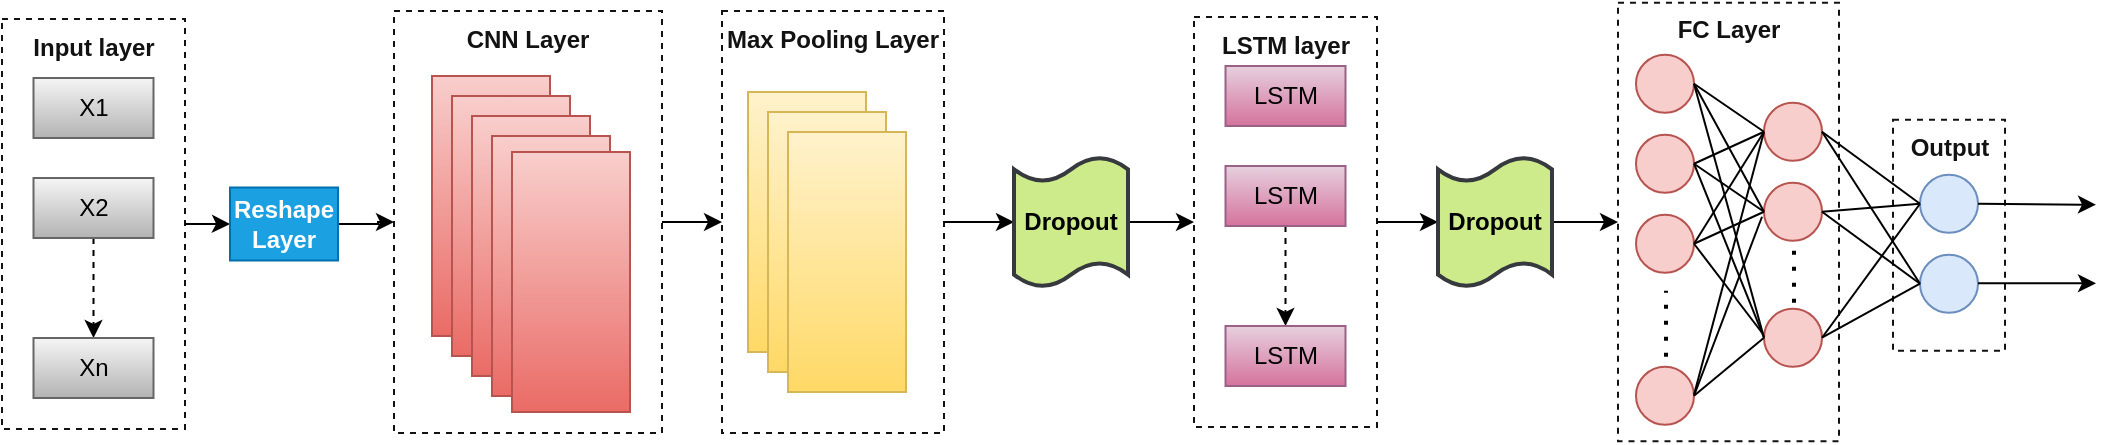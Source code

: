 <mxfile version="21.5.1" type="github">
  <diagram name="Trang-1" id="93C8ARH71gQQAzw3Q0bI">
    <mxGraphModel dx="1434" dy="774" grid="0" gridSize="10" guides="1" tooltips="1" connect="1" arrows="1" fold="1" page="1" pageScale="1" pageWidth="3000" pageHeight="5000" math="0" shadow="0">
      <root>
        <mxCell id="0" />
        <mxCell id="1" parent="0" />
        <mxCell id="fIrqFg0aEj946vDmYM8f-79" value="&lt;b&gt;Output&lt;/b&gt;" style="fillColor=none;strokeColor=#121212;dashed=1;verticalAlign=top;fontStyle=0;fontColor=#121212;whiteSpace=wrap;html=1;" vertex="1" parent="1">
          <mxGeometry x="1067.5" y="270.87" width="56" height="115.5" as="geometry" />
        </mxCell>
        <mxCell id="fIrqFg0aEj946vDmYM8f-78" value="&lt;b&gt;FC Layer&lt;/b&gt;" style="fillColor=none;strokeColor=#121212;dashed=1;verticalAlign=top;fontStyle=0;fontColor=#121212;whiteSpace=wrap;html=1;" vertex="1" parent="1">
          <mxGeometry x="930" y="212.37" width="110.5" height="219.25" as="geometry" />
        </mxCell>
        <mxCell id="fIrqFg0aEj946vDmYM8f-36" value="&lt;b&gt;LSTM layer&lt;/b&gt;" style="fillColor=none;strokeColor=#121212;dashed=1;verticalAlign=top;fontStyle=0;fontColor=#121212;whiteSpace=wrap;html=1;" vertex="1" parent="1">
          <mxGeometry x="718" y="219.5" width="91.5" height="205" as="geometry" />
        </mxCell>
        <mxCell id="fIrqFg0aEj946vDmYM8f-30" value="&lt;b&gt;Max Pooling Layer&lt;/b&gt;" style="fillColor=none;strokeColor=#121212;dashed=1;verticalAlign=top;fontStyle=0;fontColor=#121212;whiteSpace=wrap;html=1;" vertex="1" parent="1">
          <mxGeometry x="482" y="216.5" width="111" height="211" as="geometry" />
        </mxCell>
        <mxCell id="fIrqFg0aEj946vDmYM8f-22" value="&lt;b&gt;CNN Layer&lt;/b&gt;" style="fillColor=none;strokeColor=#121212;dashed=1;verticalAlign=top;fontStyle=0;fontColor=#121212;whiteSpace=wrap;html=1;" vertex="1" parent="1">
          <mxGeometry x="318" y="216.5" width="134" height="211" as="geometry" />
        </mxCell>
        <mxCell id="fIrqFg0aEj946vDmYM8f-9" value="&lt;b&gt;Input layer&lt;/b&gt;" style="fillColor=none;strokeColor=#121212;dashed=1;verticalAlign=top;fontStyle=0;fontColor=#121212;whiteSpace=wrap;html=1;" vertex="1" parent="1">
          <mxGeometry x="122" y="220.5" width="91.5" height="205" as="geometry" />
        </mxCell>
        <mxCell id="fIrqFg0aEj946vDmYM8f-2" value="X1" style="rounded=0;whiteSpace=wrap;html=1;fillColor=#f5f5f5;strokeColor=#666666;gradientColor=#b3b3b3;" vertex="1" parent="1">
          <mxGeometry x="137.75" y="250" width="60" height="30" as="geometry" />
        </mxCell>
        <mxCell id="fIrqFg0aEj946vDmYM8f-5" value="" style="edgeStyle=orthogonalEdgeStyle;rounded=0;orthogonalLoop=1;jettySize=auto;html=1;dashed=1;" edge="1" parent="1" source="fIrqFg0aEj946vDmYM8f-3" target="fIrqFg0aEj946vDmYM8f-4">
          <mxGeometry relative="1" as="geometry" />
        </mxCell>
        <mxCell id="fIrqFg0aEj946vDmYM8f-3" value="X2" style="rounded=0;whiteSpace=wrap;html=1;fillColor=#f5f5f5;strokeColor=#666666;gradientColor=#b3b3b3;" vertex="1" parent="1">
          <mxGeometry x="137.75" y="300" width="60" height="30" as="geometry" />
        </mxCell>
        <mxCell id="fIrqFg0aEj946vDmYM8f-4" value="Xn" style="rounded=0;whiteSpace=wrap;html=1;fillColor=#f5f5f5;strokeColor=#666666;gradientColor=#b3b3b3;" vertex="1" parent="1">
          <mxGeometry x="137.75" y="380" width="60" height="30" as="geometry" />
        </mxCell>
        <mxCell id="fIrqFg0aEj946vDmYM8f-12" value="" style="rounded=0;whiteSpace=wrap;html=1;fillColor=#f8cecc;strokeColor=#b85450;gradientColor=#ea6b66;" vertex="1" parent="1">
          <mxGeometry x="337" y="249" width="59" height="130" as="geometry" />
        </mxCell>
        <mxCell id="fIrqFg0aEj946vDmYM8f-13" value="" style="rounded=0;whiteSpace=wrap;html=1;fillColor=#f8cecc;strokeColor=#b85450;gradientColor=#ea6b66;" vertex="1" parent="1">
          <mxGeometry x="347" y="259" width="59" height="130" as="geometry" />
        </mxCell>
        <mxCell id="fIrqFg0aEj946vDmYM8f-14" value="" style="rounded=0;whiteSpace=wrap;html=1;fillColor=#f8cecc;strokeColor=#b85450;gradientColor=#ea6b66;" vertex="1" parent="1">
          <mxGeometry x="357" y="269" width="59" height="130" as="geometry" />
        </mxCell>
        <mxCell id="fIrqFg0aEj946vDmYM8f-15" value="" style="rounded=0;whiteSpace=wrap;html=1;fillColor=#f8cecc;strokeColor=#b85450;gradientColor=#ea6b66;" vertex="1" parent="1">
          <mxGeometry x="367" y="279" width="59" height="130" as="geometry" />
        </mxCell>
        <mxCell id="fIrqFg0aEj946vDmYM8f-16" value="" style="rounded=0;whiteSpace=wrap;html=1;fillColor=#f8cecc;strokeColor=#b85450;gradientColor=#ea6b66;" vertex="1" parent="1">
          <mxGeometry x="377" y="287" width="59" height="130" as="geometry" />
        </mxCell>
        <mxCell id="fIrqFg0aEj946vDmYM8f-17" value="" style="rounded=0;whiteSpace=wrap;html=1;fillColor=#fff2cc;strokeColor=#d6b656;gradientColor=#ffd966;" vertex="1" parent="1">
          <mxGeometry x="495" y="257" width="59" height="130" as="geometry" />
        </mxCell>
        <mxCell id="fIrqFg0aEj946vDmYM8f-18" value="" style="rounded=0;whiteSpace=wrap;html=1;fillColor=#fff2cc;strokeColor=#d6b656;gradientColor=#ffd966;" vertex="1" parent="1">
          <mxGeometry x="505" y="267" width="59" height="130" as="geometry" />
        </mxCell>
        <mxCell id="fIrqFg0aEj946vDmYM8f-19" value="" style="rounded=0;whiteSpace=wrap;html=1;fillColor=#fff2cc;strokeColor=#d6b656;gradientColor=#ffd966;" vertex="1" parent="1">
          <mxGeometry x="515" y="277" width="59" height="130" as="geometry" />
        </mxCell>
        <mxCell id="fIrqFg0aEj946vDmYM8f-31" value="" style="edgeStyle=orthogonalEdgeStyle;rounded=0;orthogonalLoop=1;jettySize=auto;html=1;" edge="1" parent="1" source="fIrqFg0aEj946vDmYM8f-22" target="fIrqFg0aEj946vDmYM8f-30">
          <mxGeometry relative="1" as="geometry" />
        </mxCell>
        <mxCell id="fIrqFg0aEj946vDmYM8f-29" value="" style="edgeStyle=orthogonalEdgeStyle;rounded=0;orthogonalLoop=1;jettySize=auto;html=1;" edge="1" parent="1" source="fIrqFg0aEj946vDmYM8f-9" target="fIrqFg0aEj946vDmYM8f-27">
          <mxGeometry relative="1" as="geometry">
            <mxPoint x="219" y="323" as="sourcePoint" />
            <mxPoint x="374" y="323" as="targetPoint" />
          </mxGeometry>
        </mxCell>
        <mxCell id="fIrqFg0aEj946vDmYM8f-92" value="" style="edgeStyle=orthogonalEdgeStyle;rounded=0;orthogonalLoop=1;jettySize=auto;html=1;" edge="1" parent="1" source="fIrqFg0aEj946vDmYM8f-27" target="fIrqFg0aEj946vDmYM8f-22">
          <mxGeometry relative="1" as="geometry" />
        </mxCell>
        <mxCell id="fIrqFg0aEj946vDmYM8f-27" value="&lt;b&gt;Reshape Layer&lt;/b&gt;" style="rounded=0;whiteSpace=wrap;html=1;fillColor=#1ba1e2;strokeColor=#006EAF;fontColor=#ffffff;" vertex="1" parent="1">
          <mxGeometry x="236" y="304.75" width="54" height="36.5" as="geometry" />
        </mxCell>
        <mxCell id="fIrqFg0aEj946vDmYM8f-87" value="" style="edgeStyle=orthogonalEdgeStyle;rounded=0;orthogonalLoop=1;jettySize=auto;html=1;" edge="1" parent="1" source="fIrqFg0aEj946vDmYM8f-30" target="fIrqFg0aEj946vDmYM8f-84">
          <mxGeometry relative="1" as="geometry" />
        </mxCell>
        <mxCell id="fIrqFg0aEj946vDmYM8f-32" value="LSTM" style="rounded=0;whiteSpace=wrap;html=1;fillColor=#e6d0de;strokeColor=#996185;gradientColor=#d5739d;" vertex="1" parent="1">
          <mxGeometry x="733.75" y="244" width="60" height="30" as="geometry" />
        </mxCell>
        <mxCell id="fIrqFg0aEj946vDmYM8f-33" value="" style="edgeStyle=orthogonalEdgeStyle;rounded=0;orthogonalLoop=1;jettySize=auto;html=1;dashed=1;" edge="1" parent="1" source="fIrqFg0aEj946vDmYM8f-34" target="fIrqFg0aEj946vDmYM8f-35">
          <mxGeometry relative="1" as="geometry" />
        </mxCell>
        <mxCell id="fIrqFg0aEj946vDmYM8f-34" value="LSTM" style="rounded=0;whiteSpace=wrap;html=1;fillColor=#e6d0de;strokeColor=#996185;gradientColor=#d5739d;" vertex="1" parent="1">
          <mxGeometry x="733.75" y="294" width="60" height="30" as="geometry" />
        </mxCell>
        <mxCell id="fIrqFg0aEj946vDmYM8f-35" value="LSTM" style="rounded=0;whiteSpace=wrap;html=1;fillColor=#e6d0de;strokeColor=#996185;gradientColor=#d5739d;" vertex="1" parent="1">
          <mxGeometry x="733.75" y="374" width="60" height="30" as="geometry" />
        </mxCell>
        <mxCell id="fIrqFg0aEj946vDmYM8f-90" value="" style="edgeStyle=orthogonalEdgeStyle;rounded=0;orthogonalLoop=1;jettySize=auto;html=1;" edge="1" parent="1" source="fIrqFg0aEj946vDmYM8f-36" target="fIrqFg0aEj946vDmYM8f-86">
          <mxGeometry relative="1" as="geometry" />
        </mxCell>
        <mxCell id="fIrqFg0aEj946vDmYM8f-37" value="" style="ellipse;whiteSpace=wrap;html=1;aspect=fixed;fillColor=#f8cecc;strokeColor=#b85450;" vertex="1" parent="1">
          <mxGeometry x="939" y="238.37" width="29" height="29" as="geometry" />
        </mxCell>
        <mxCell id="fIrqFg0aEj946vDmYM8f-38" value="" style="ellipse;whiteSpace=wrap;html=1;aspect=fixed;fillColor=#f8cecc;strokeColor=#b85450;" vertex="1" parent="1">
          <mxGeometry x="939" y="318.37" width="29" height="29" as="geometry" />
        </mxCell>
        <mxCell id="fIrqFg0aEj946vDmYM8f-39" value="" style="ellipse;whiteSpace=wrap;html=1;aspect=fixed;fillColor=#f8cecc;strokeColor=#b85450;" vertex="1" parent="1">
          <mxGeometry x="939" y="278.37" width="29" height="29" as="geometry" />
        </mxCell>
        <mxCell id="fIrqFg0aEj946vDmYM8f-40" value="" style="ellipse;whiteSpace=wrap;html=1;aspect=fixed;fillColor=#f8cecc;strokeColor=#b85450;" vertex="1" parent="1">
          <mxGeometry x="939" y="394.37" width="29" height="29" as="geometry" />
        </mxCell>
        <mxCell id="fIrqFg0aEj946vDmYM8f-42" value="" style="endArrow=none;dashed=1;html=1;dashPattern=1 3;strokeWidth=2;rounded=0;" edge="1" parent="1">
          <mxGeometry width="50" height="50" relative="1" as="geometry">
            <mxPoint x="954" y="389.37" as="sourcePoint" />
            <mxPoint x="954" y="356.37" as="targetPoint" />
          </mxGeometry>
        </mxCell>
        <mxCell id="fIrqFg0aEj946vDmYM8f-43" value="" style="ellipse;whiteSpace=wrap;html=1;aspect=fixed;fillColor=#f8cecc;strokeColor=#b85450;" vertex="1" parent="1">
          <mxGeometry x="1003" y="262.37" width="29" height="29" as="geometry" />
        </mxCell>
        <mxCell id="fIrqFg0aEj946vDmYM8f-44" value="" style="ellipse;whiteSpace=wrap;html=1;aspect=fixed;fillColor=#f8cecc;strokeColor=#b85450;" vertex="1" parent="1">
          <mxGeometry x="1003" y="365.37" width="29" height="29" as="geometry" />
        </mxCell>
        <mxCell id="fIrqFg0aEj946vDmYM8f-45" value="" style="ellipse;whiteSpace=wrap;html=1;aspect=fixed;fillColor=#f8cecc;strokeColor=#b85450;" vertex="1" parent="1">
          <mxGeometry x="1003" y="302.37" width="29" height="29" as="geometry" />
        </mxCell>
        <mxCell id="fIrqFg0aEj946vDmYM8f-46" value="" style="ellipse;whiteSpace=wrap;html=1;aspect=fixed;fillColor=#dae8fc;strokeColor=#6c8ebf;" vertex="1" parent="1">
          <mxGeometry x="1081" y="298.37" width="29" height="29" as="geometry" />
        </mxCell>
        <mxCell id="fIrqFg0aEj946vDmYM8f-47" value="" style="ellipse;whiteSpace=wrap;html=1;aspect=fixed;fillColor=#dae8fc;strokeColor=#6c8ebf;" vertex="1" parent="1">
          <mxGeometry x="1081" y="338.37" width="29" height="29" as="geometry" />
        </mxCell>
        <mxCell id="fIrqFg0aEj946vDmYM8f-59" value="" style="endArrow=none;html=1;rounded=0;exitX=1;exitY=0.5;exitDx=0;exitDy=0;entryX=0;entryY=0.5;entryDx=0;entryDy=0;" edge="1" parent="1" source="fIrqFg0aEj946vDmYM8f-43" target="fIrqFg0aEj946vDmYM8f-46">
          <mxGeometry width="50" height="50" relative="1" as="geometry">
            <mxPoint x="682" y="454.37" as="sourcePoint" />
            <mxPoint x="732" y="404.37" as="targetPoint" />
          </mxGeometry>
        </mxCell>
        <mxCell id="fIrqFg0aEj946vDmYM8f-61" value="" style="endArrow=none;html=1;rounded=0;exitX=1;exitY=0.5;exitDx=0;exitDy=0;entryX=0;entryY=0.5;entryDx=0;entryDy=0;" edge="1" parent="1" source="fIrqFg0aEj946vDmYM8f-37" target="fIrqFg0aEj946vDmYM8f-43">
          <mxGeometry width="50" height="50" relative="1" as="geometry">
            <mxPoint x="682" y="454.37" as="sourcePoint" />
            <mxPoint x="732" y="404.37" as="targetPoint" />
          </mxGeometry>
        </mxCell>
        <mxCell id="fIrqFg0aEj946vDmYM8f-62" value="" style="endArrow=none;html=1;rounded=0;exitX=1;exitY=0.5;exitDx=0;exitDy=0;entryX=0;entryY=0.5;entryDx=0;entryDy=0;" edge="1" parent="1" source="fIrqFg0aEj946vDmYM8f-37" target="fIrqFg0aEj946vDmYM8f-45">
          <mxGeometry width="50" height="50" relative="1" as="geometry">
            <mxPoint x="682" y="454.37" as="sourcePoint" />
            <mxPoint x="732" y="404.37" as="targetPoint" />
          </mxGeometry>
        </mxCell>
        <mxCell id="fIrqFg0aEj946vDmYM8f-63" value="" style="endArrow=none;html=1;rounded=0;exitX=1;exitY=0.5;exitDx=0;exitDy=0;entryX=0;entryY=0.5;entryDx=0;entryDy=0;" edge="1" parent="1" source="fIrqFg0aEj946vDmYM8f-37" target="fIrqFg0aEj946vDmYM8f-44">
          <mxGeometry width="50" height="50" relative="1" as="geometry">
            <mxPoint x="682" y="454.37" as="sourcePoint" />
            <mxPoint x="732" y="404.37" as="targetPoint" />
          </mxGeometry>
        </mxCell>
        <mxCell id="fIrqFg0aEj946vDmYM8f-64" value="" style="endArrow=none;html=1;rounded=0;entryX=1;entryY=0.5;entryDx=0;entryDy=0;exitX=0;exitY=0.5;exitDx=0;exitDy=0;" edge="1" parent="1" source="fIrqFg0aEj946vDmYM8f-43" target="fIrqFg0aEj946vDmYM8f-39">
          <mxGeometry width="50" height="50" relative="1" as="geometry">
            <mxPoint x="682" y="454.37" as="sourcePoint" />
            <mxPoint x="732" y="404.37" as="targetPoint" />
          </mxGeometry>
        </mxCell>
        <mxCell id="fIrqFg0aEj946vDmYM8f-65" value="" style="endArrow=none;html=1;rounded=0;exitX=1;exitY=0.5;exitDx=0;exitDy=0;entryX=0;entryY=0.5;entryDx=0;entryDy=0;" edge="1" parent="1" source="fIrqFg0aEj946vDmYM8f-39" target="fIrqFg0aEj946vDmYM8f-45">
          <mxGeometry width="50" height="50" relative="1" as="geometry">
            <mxPoint x="682" y="454.37" as="sourcePoint" />
            <mxPoint x="732" y="404.37" as="targetPoint" />
          </mxGeometry>
        </mxCell>
        <mxCell id="fIrqFg0aEj946vDmYM8f-66" value="" style="endArrow=none;html=1;rounded=0;exitX=1;exitY=0.5;exitDx=0;exitDy=0;entryX=0;entryY=0.5;entryDx=0;entryDy=0;" edge="1" parent="1" source="fIrqFg0aEj946vDmYM8f-39" target="fIrqFg0aEj946vDmYM8f-44">
          <mxGeometry width="50" height="50" relative="1" as="geometry">
            <mxPoint x="682" y="454.37" as="sourcePoint" />
            <mxPoint x="732" y="404.37" as="targetPoint" />
          </mxGeometry>
        </mxCell>
        <mxCell id="fIrqFg0aEj946vDmYM8f-67" value="" style="endArrow=none;html=1;rounded=0;exitX=1;exitY=0.5;exitDx=0;exitDy=0;" edge="1" parent="1" source="fIrqFg0aEj946vDmYM8f-38">
          <mxGeometry width="50" height="50" relative="1" as="geometry">
            <mxPoint x="682" y="454.37" as="sourcePoint" />
            <mxPoint x="1002" y="377.37" as="targetPoint" />
          </mxGeometry>
        </mxCell>
        <mxCell id="fIrqFg0aEj946vDmYM8f-68" value="" style="endArrow=none;html=1;rounded=0;exitX=0;exitY=0.5;exitDx=0;exitDy=0;entryX=1;entryY=0.5;entryDx=0;entryDy=0;" edge="1" parent="1" source="fIrqFg0aEj946vDmYM8f-43" target="fIrqFg0aEj946vDmYM8f-38">
          <mxGeometry width="50" height="50" relative="1" as="geometry">
            <mxPoint x="682" y="454.37" as="sourcePoint" />
            <mxPoint x="732" y="404.37" as="targetPoint" />
          </mxGeometry>
        </mxCell>
        <mxCell id="fIrqFg0aEj946vDmYM8f-69" value="" style="endArrow=none;html=1;rounded=0;exitX=1;exitY=0.5;exitDx=0;exitDy=0;entryX=0;entryY=0.5;entryDx=0;entryDy=0;" edge="1" parent="1" source="fIrqFg0aEj946vDmYM8f-38" target="fIrqFg0aEj946vDmYM8f-45">
          <mxGeometry width="50" height="50" relative="1" as="geometry">
            <mxPoint x="682" y="454.37" as="sourcePoint" />
            <mxPoint x="732" y="404.37" as="targetPoint" />
          </mxGeometry>
        </mxCell>
        <mxCell id="fIrqFg0aEj946vDmYM8f-70" value="" style="endArrow=none;html=1;rounded=0;exitX=1;exitY=0.5;exitDx=0;exitDy=0;entryX=0;entryY=0.5;entryDx=0;entryDy=0;" edge="1" parent="1" source="fIrqFg0aEj946vDmYM8f-40" target="fIrqFg0aEj946vDmYM8f-44">
          <mxGeometry width="50" height="50" relative="1" as="geometry">
            <mxPoint x="682" y="454.37" as="sourcePoint" />
            <mxPoint x="732" y="404.37" as="targetPoint" />
          </mxGeometry>
        </mxCell>
        <mxCell id="fIrqFg0aEj946vDmYM8f-71" value="" style="endArrow=none;html=1;rounded=0;exitX=1;exitY=0.5;exitDx=0;exitDy=0;" edge="1" parent="1" source="fIrqFg0aEj946vDmYM8f-40">
          <mxGeometry width="50" height="50" relative="1" as="geometry">
            <mxPoint x="682" y="454.37" as="sourcePoint" />
            <mxPoint x="1002" y="319.37" as="targetPoint" />
          </mxGeometry>
        </mxCell>
        <mxCell id="fIrqFg0aEj946vDmYM8f-72" value="" style="endArrow=none;html=1;rounded=0;entryX=0;entryY=0.5;entryDx=0;entryDy=0;" edge="1" parent="1" target="fIrqFg0aEj946vDmYM8f-43">
          <mxGeometry width="50" height="50" relative="1" as="geometry">
            <mxPoint x="968" y="408.37" as="sourcePoint" />
            <mxPoint x="732" y="404.37" as="targetPoint" />
          </mxGeometry>
        </mxCell>
        <mxCell id="fIrqFg0aEj946vDmYM8f-73" value="" style="endArrow=none;html=1;rounded=0;entryX=1;entryY=0.5;entryDx=0;entryDy=0;exitX=0;exitY=0.5;exitDx=0;exitDy=0;" edge="1" parent="1" source="fIrqFg0aEj946vDmYM8f-47" target="fIrqFg0aEj946vDmYM8f-43">
          <mxGeometry width="50" height="50" relative="1" as="geometry">
            <mxPoint x="682" y="454.37" as="sourcePoint" />
            <mxPoint x="732" y="404.37" as="targetPoint" />
          </mxGeometry>
        </mxCell>
        <mxCell id="fIrqFg0aEj946vDmYM8f-74" value="" style="endArrow=none;html=1;rounded=0;entryX=1;entryY=0.5;entryDx=0;entryDy=0;exitX=0;exitY=0.5;exitDx=0;exitDy=0;" edge="1" parent="1" source="fIrqFg0aEj946vDmYM8f-46" target="fIrqFg0aEj946vDmYM8f-45">
          <mxGeometry width="50" height="50" relative="1" as="geometry">
            <mxPoint x="682" y="454.37" as="sourcePoint" />
            <mxPoint x="732" y="404.37" as="targetPoint" />
          </mxGeometry>
        </mxCell>
        <mxCell id="fIrqFg0aEj946vDmYM8f-75" value="" style="endArrow=none;html=1;rounded=0;entryX=1;entryY=0.5;entryDx=0;entryDy=0;exitX=0;exitY=0.5;exitDx=0;exitDy=0;" edge="1" parent="1" source="fIrqFg0aEj946vDmYM8f-47" target="fIrqFg0aEj946vDmYM8f-45">
          <mxGeometry width="50" height="50" relative="1" as="geometry">
            <mxPoint x="682" y="454.37" as="sourcePoint" />
            <mxPoint x="732" y="404.37" as="targetPoint" />
          </mxGeometry>
        </mxCell>
        <mxCell id="fIrqFg0aEj946vDmYM8f-76" value="" style="endArrow=none;html=1;rounded=0;entryX=1;entryY=0.5;entryDx=0;entryDy=0;exitX=0;exitY=0.5;exitDx=0;exitDy=0;" edge="1" parent="1" source="fIrqFg0aEj946vDmYM8f-47" target="fIrqFg0aEj946vDmYM8f-44">
          <mxGeometry width="50" height="50" relative="1" as="geometry">
            <mxPoint x="682" y="454.37" as="sourcePoint" />
            <mxPoint x="732" y="404.37" as="targetPoint" />
          </mxGeometry>
        </mxCell>
        <mxCell id="fIrqFg0aEj946vDmYM8f-77" value="" style="endArrow=none;html=1;rounded=0;exitX=1;exitY=0.5;exitDx=0;exitDy=0;entryX=0;entryY=0.5;entryDx=0;entryDy=0;" edge="1" parent="1" source="fIrqFg0aEj946vDmYM8f-44" target="fIrqFg0aEj946vDmYM8f-46">
          <mxGeometry width="50" height="50" relative="1" as="geometry">
            <mxPoint x="682" y="454.37" as="sourcePoint" />
            <mxPoint x="732" y="404.37" as="targetPoint" />
          </mxGeometry>
        </mxCell>
        <mxCell id="fIrqFg0aEj946vDmYM8f-80" value="" style="endArrow=none;dashed=1;html=1;dashPattern=1 3;strokeWidth=2;rounded=0;" edge="1" parent="1">
          <mxGeometry width="50" height="50" relative="1" as="geometry">
            <mxPoint x="1018" y="362.37" as="sourcePoint" />
            <mxPoint x="1018" y="336.37" as="targetPoint" />
          </mxGeometry>
        </mxCell>
        <mxCell id="fIrqFg0aEj946vDmYM8f-81" value="" style="endArrow=classic;html=1;rounded=0;exitX=1;exitY=0.5;exitDx=0;exitDy=0;" edge="1" parent="1" source="fIrqFg0aEj946vDmYM8f-46">
          <mxGeometry width="50" height="50" relative="1" as="geometry">
            <mxPoint x="1131.0" y="311.62" as="sourcePoint" />
            <mxPoint x="1169" y="313.37" as="targetPoint" />
          </mxGeometry>
        </mxCell>
        <mxCell id="fIrqFg0aEj946vDmYM8f-82" value="" style="endArrow=classic;html=1;rounded=0;exitX=1;exitY=0.5;exitDx=0;exitDy=0;" edge="1" parent="1">
          <mxGeometry width="50" height="50" relative="1" as="geometry">
            <mxPoint x="1110" y="352.67" as="sourcePoint" />
            <mxPoint x="1169" y="352.67" as="targetPoint" />
          </mxGeometry>
        </mxCell>
        <mxCell id="fIrqFg0aEj946vDmYM8f-89" value="" style="edgeStyle=orthogonalEdgeStyle;rounded=0;orthogonalLoop=1;jettySize=auto;html=1;" edge="1" parent="1" source="fIrqFg0aEj946vDmYM8f-84" target="fIrqFg0aEj946vDmYM8f-36">
          <mxGeometry relative="1" as="geometry" />
        </mxCell>
        <mxCell id="fIrqFg0aEj946vDmYM8f-84" value="&lt;b&gt;Dropout&lt;/b&gt;" style="shape=tape;whiteSpace=wrap;html=1;strokeWidth=2;size=0.19;fillColor=#cdeb8b;strokeColor=#36393d;" vertex="1" parent="1">
          <mxGeometry x="628" y="289.5" width="57" height="65" as="geometry" />
        </mxCell>
        <mxCell id="fIrqFg0aEj946vDmYM8f-91" value="" style="edgeStyle=orthogonalEdgeStyle;rounded=0;orthogonalLoop=1;jettySize=auto;html=1;" edge="1" parent="1" source="fIrqFg0aEj946vDmYM8f-86" target="fIrqFg0aEj946vDmYM8f-78">
          <mxGeometry relative="1" as="geometry" />
        </mxCell>
        <mxCell id="fIrqFg0aEj946vDmYM8f-86" value="&lt;b&gt;Dropout&lt;/b&gt;" style="shape=tape;whiteSpace=wrap;html=1;strokeWidth=2;size=0.19;fillColor=#cdeb8b;strokeColor=#36393d;" vertex="1" parent="1">
          <mxGeometry x="840" y="289.5" width="57" height="65" as="geometry" />
        </mxCell>
      </root>
    </mxGraphModel>
  </diagram>
</mxfile>
